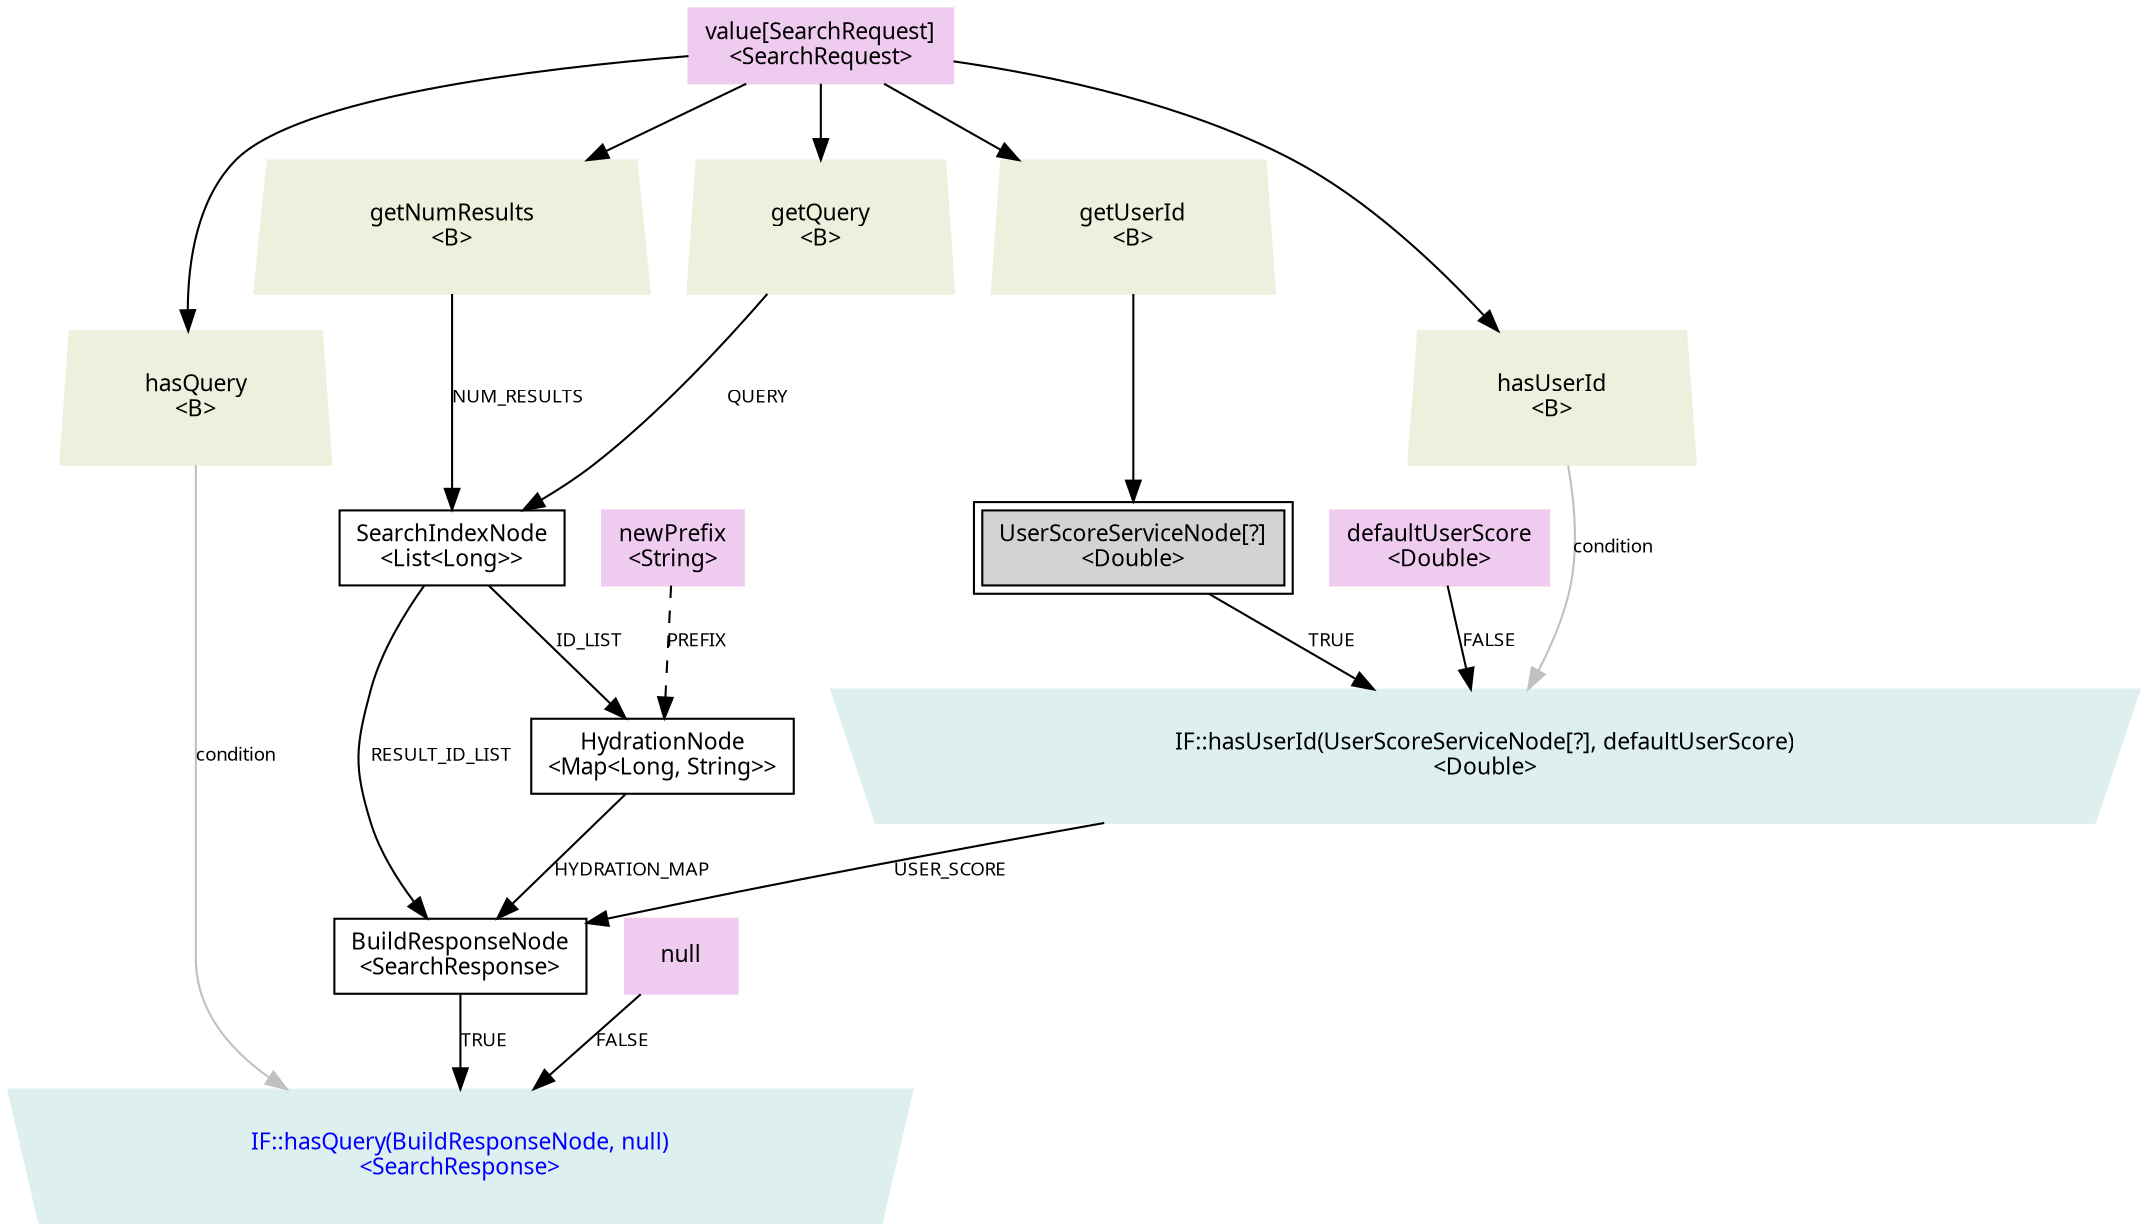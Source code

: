 digraph G {
  rankdir=TB;
  node [shape=box fontname="menlo" fontsize=11];
  edge [fontname="menlo" fontsize=9];
  n0 [label="IF::hasQuery(BuildResponseNode, null)\n<SearchResponse>" style=filled,color="#ddefef",shape=polygon,sides=4,distortion=.05,fontcolor=blue];
  n1 [label="hasQuery\n<B>" style=filled,color="#efefdd",shape=polygon,sides=4,distortion=-.05];
  n2 [label="value[SearchRequest]\n<SearchRequest>" style=filled,color="#efccef",shape=box];
  n3 [label="BuildResponseNode\n<SearchResponse>" shape=box];
  n4 [label="IF::hasUserId(UserScoreServiceNode[?], defaultUserScore)\n<Double>" style=filled,color="#ddefef",shape=polygon,sides=4,distortion=.05];
  n5 [label="hasUserId\n<B>" style=filled,color="#efefdd",shape=polygon,sides=4,distortion=-.05];
  n6 [label="UserScoreServiceNode[?]\n<Double>" style=filled,shape=box,peripheries=2];
  n7 [label="getUserId\n<B>" style=filled,color="#efefdd",shape=polygon,sides=4,distortion=-.05];
  n8 [label="defaultUserScore\n<Double>" style=filled,color="#efccef",shape=box];
  n9 [label="SearchIndexNode\n<List<Long>>" shape=box];
  n10 [label="getQuery\n<B>" style=filled,color="#efefdd",shape=polygon,sides=4,distortion=-.05];
  n11 [label="getNumResults\n<B>" style=filled,color="#efefdd",shape=polygon,sides=4,distortion=-.05];
  n12 [label="HydrationNode\n<Map<Long, String>>" shape=box];
  n13 [label="newPrefix\n<String>" style=filled,color="#efccef",shape=box];
  n14 [label="null" style=filled,color="#efccef",shape=box];

  n1 -> n0 [style=solid label="condition" color="grey"];
  n3 -> n0 [style=solid label="TRUE" color="black"];
  n14 -> n0 [style=solid label="FALSE" color="black"];
  n2 -> n1 [style=solid label="" color="black"];
  n12 -> n3 [style=solid label="HYDRATION_MAP" color="black"];
  n9 -> n3 [style=solid label="RESULT_ID_LIST" color="black"];
  n4 -> n3 [style=solid label="USER_SCORE" color="black"];
  n5 -> n4 [style=solid label="condition" color="grey"];
  n6 -> n4 [style=solid label="TRUE" color="black"];
  n8 -> n4 [style=solid label="FALSE" color="black"];
  n2 -> n5 [style=solid label="" color="black"];
  n7 -> n6 [style=solid label="" color="black"];
  n2 -> n7 [style=solid label="" color="black"];
  n11 -> n9 [style=solid label="NUM_RESULTS" color="black"];
  n10 -> n9 [style=solid label="QUERY" color="black"];
  n2 -> n10 [style=solid label="" color="black"];
  n13 -> n12 [style=dashed label="PREFIX" color="black"];
  n9 -> n12 [style=solid label="ID_LIST" color="black"];
  n2 -> n11 [style=solid label="" color="black"];
}
